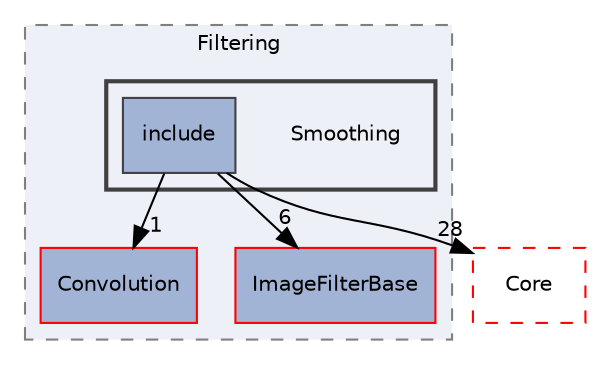 digraph "Smoothing"
{
 // LATEX_PDF_SIZE
  edge [fontname="Helvetica",fontsize="10",labelfontname="Helvetica",labelfontsize="10"];
  node [fontname="Helvetica",fontsize="10",shape=record];
  compound=true
  subgraph clusterdir_6724b11ef9ad676a0a0c31463bff1d93 {
    graph [ bgcolor="#edf0f7", pencolor="grey50", style="filled,dashed,", label="Filtering", fontname="Helvetica", fontsize="10", URL="dir_6724b11ef9ad676a0a0c31463bff1d93.html"]
  dir_707d4018505f37dfa9564a4fbd97eec6 [shape=box, label="Convolution", style="filled,", fillcolor="#a2b4d6", color="red", URL="dir_707d4018505f37dfa9564a4fbd97eec6.html"];
  dir_a5e0762988512223861a3264c6133bea [shape=box, label="ImageFilterBase", style="filled,", fillcolor="#a2b4d6", color="red", URL="dir_a5e0762988512223861a3264c6133bea.html"];
  subgraph clusterdir_8cc45063d67057a04691750c42379925 {
    graph [ bgcolor="#edf0f7", pencolor="grey25", style="filled,bold,", label="", fontname="Helvetica", fontsize="10", URL="dir_8cc45063d67057a04691750c42379925.html"]
    dir_8cc45063d67057a04691750c42379925 [shape=plaintext, label="Smoothing"];
  dir_d4908258d4d633449ccfdffdb97c8ad0 [shape=box, label="include", style="filled,", fillcolor="#a2b4d6", color="grey25", URL="dir_d4908258d4d633449ccfdffdb97c8ad0.html"];
  }
  }
  dir_cac7f9cecb9aa42a0bd05452dddd8a21 [shape=box, label="Core", style="dashed,", fillcolor="#edf0f7", color="red", URL="dir_cac7f9cecb9aa42a0bd05452dddd8a21.html"];
  dir_d4908258d4d633449ccfdffdb97c8ad0->dir_707d4018505f37dfa9564a4fbd97eec6 [headlabel="1", labeldistance=1.5 headhref="dir_000108_000013.html"];
  dir_d4908258d4d633449ccfdffdb97c8ad0->dir_a5e0762988512223861a3264c6133bea [headlabel="6", labeldistance=1.5 headhref="dir_000108_000050.html"];
  dir_d4908258d4d633449ccfdffdb97c8ad0->dir_cac7f9cecb9aa42a0bd05452dddd8a21 [headlabel="28", labeldistance=1.5 headhref="dir_000108_000014.html"];
}
